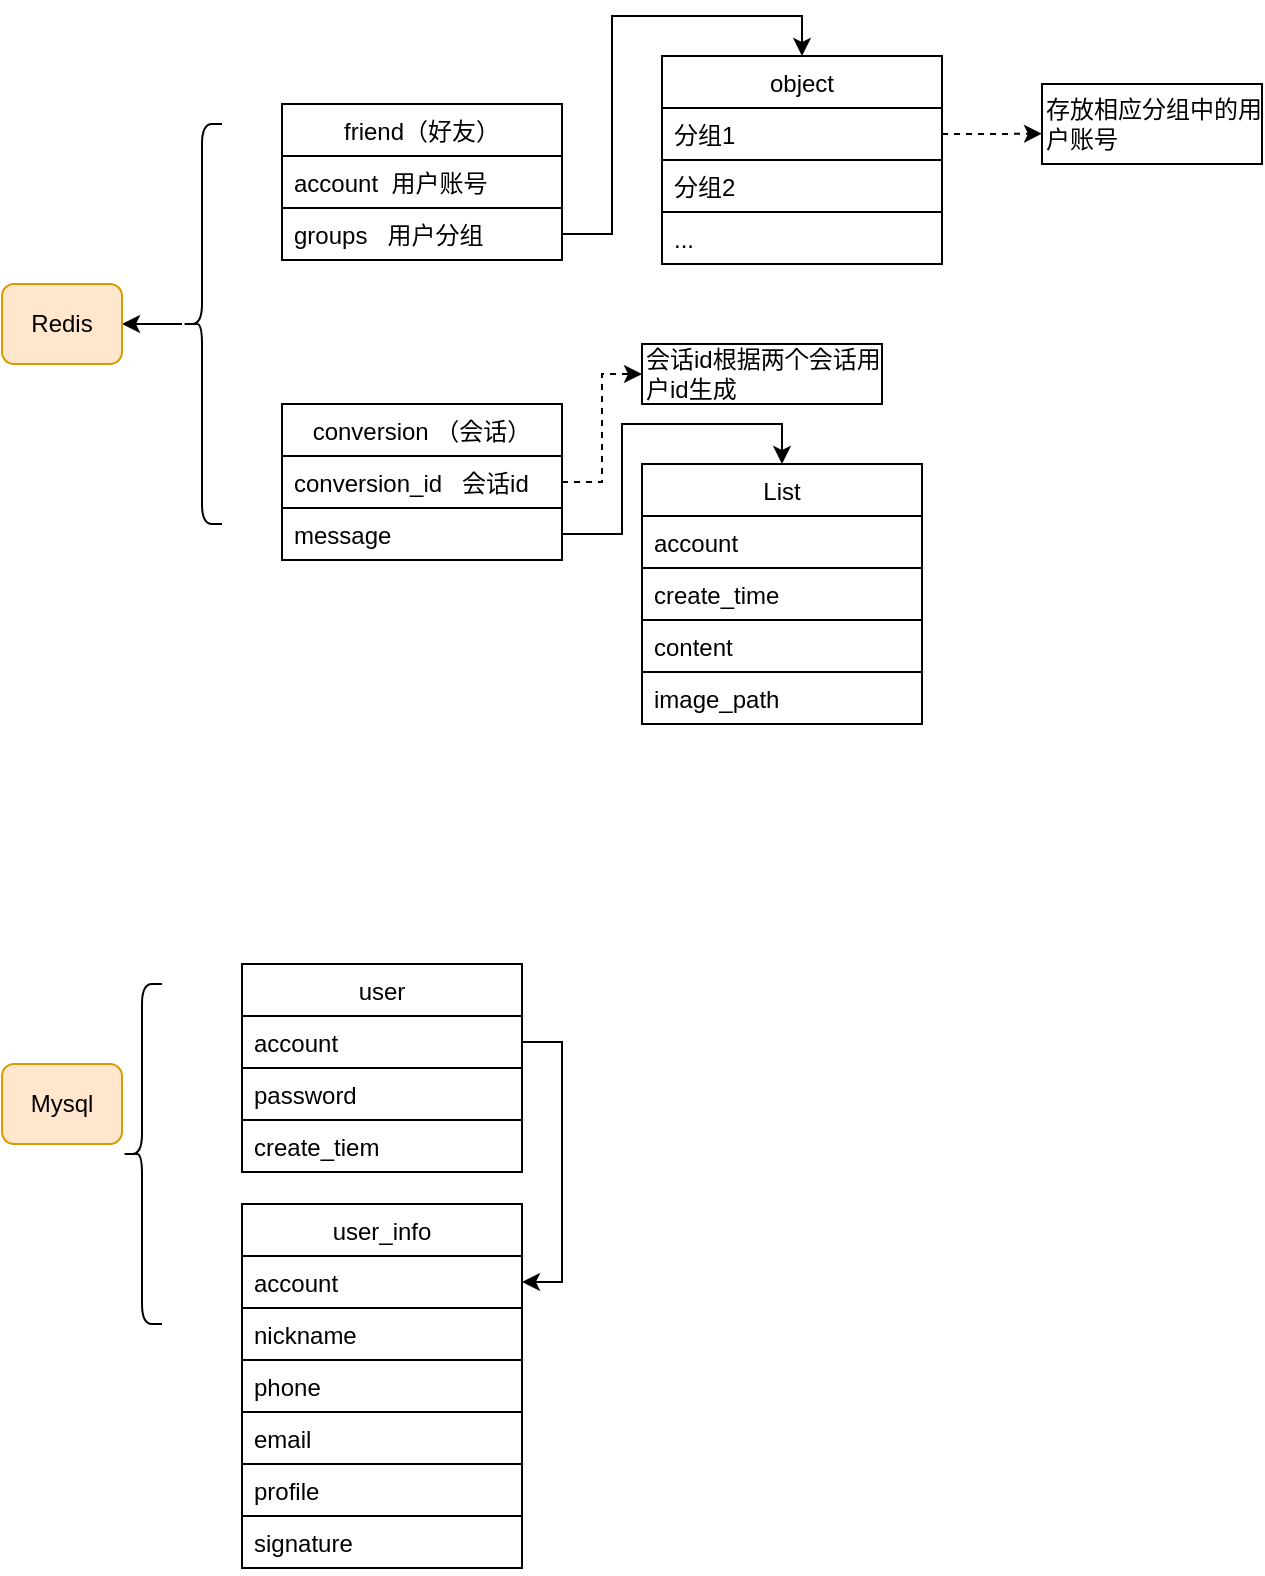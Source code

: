 <mxfile version="15.5.4" type="embed"><diagram id="PBSTSkqSIMbbPuwT83IZ" name="Page-1"><mxGraphModel dx="405" dy="551" grid="1" gridSize="10" guides="1" tooltips="1" connect="1" arrows="1" fold="1" page="1" pageScale="1" pageWidth="850" pageHeight="1100" math="0" shadow="0"><root><mxCell id="0"/><mxCell id="1" parent="0"/><mxCell id="2" value="friend（好友）" style="swimlane;fontStyle=0;childLayout=stackLayout;horizontal=1;startSize=26;fillColor=none;horizontalStack=0;resizeParent=1;resizeParentMax=0;resizeLast=0;collapsible=1;marginBottom=0;" vertex="1" parent="1"><mxGeometry x="260" y="170" width="140" height="78" as="geometry"/></mxCell><mxCell id="3" value="account  用户账号" style="text;strokeColor=none;fillColor=none;align=left;verticalAlign=top;spacingLeft=4;spacingRight=4;overflow=hidden;rotatable=0;points=[[0,0.5],[1,0.5]];portConstraint=eastwest;" vertex="1" parent="2"><mxGeometry y="26" width="140" height="26" as="geometry"/></mxCell><mxCell id="4" value="groups   用户分组" style="text;strokeColor=default;fillColor=none;align=left;verticalAlign=top;spacingLeft=4;spacingRight=4;overflow=hidden;rotatable=0;points=[[0,0.5],[1,0.5]];portConstraint=eastwest;" vertex="1" parent="2"><mxGeometry y="52" width="140" height="26" as="geometry"/></mxCell><mxCell id="8" style="edgeStyle=orthogonalEdgeStyle;rounded=0;orthogonalLoop=1;jettySize=auto;html=1;exitX=1;exitY=0.5;exitDx=0;exitDy=0;entryX=0.5;entryY=0;entryDx=0;entryDy=0;" edge="1" parent="1" source="4" target="20"><mxGeometry relative="1" as="geometry"><mxPoint x="470" y="125" as="targetPoint"/></mxGeometry></mxCell><mxCell id="9" value="conversion （会话）" style="swimlane;fontStyle=0;childLayout=stackLayout;horizontal=1;startSize=26;fillColor=none;horizontalStack=0;resizeParent=1;resizeParentMax=0;resizeLast=0;collapsible=1;marginBottom=0;strokeColor=default;" vertex="1" parent="1"><mxGeometry x="260" y="320" width="140" height="78" as="geometry"/></mxCell><mxCell id="10" value="conversion_id   会话id" style="text;strokeColor=none;fillColor=none;align=left;verticalAlign=top;spacingLeft=4;spacingRight=4;overflow=hidden;rotatable=0;points=[[0,0.5],[1,0.5]];portConstraint=eastwest;" vertex="1" parent="9"><mxGeometry y="26" width="140" height="26" as="geometry"/></mxCell><mxCell id="11" value="message" style="text;strokeColor=default;fillColor=none;align=left;verticalAlign=top;spacingLeft=4;spacingRight=4;overflow=hidden;rotatable=0;points=[[0,0.5],[1,0.5]];portConstraint=eastwest;" vertex="1" parent="9"><mxGeometry y="52" width="140" height="26" as="geometry"/></mxCell><mxCell id="13" style="edgeStyle=orthogonalEdgeStyle;rounded=0;orthogonalLoop=1;jettySize=auto;html=1;exitX=1;exitY=0.5;exitDx=0;exitDy=0;entryX=0.5;entryY=0;entryDx=0;entryDy=0;" edge="1" parent="1" source="11" target="14"><mxGeometry relative="1" as="geometry"><mxPoint x="470" y="385.2" as="targetPoint"/><Array as="points"><mxPoint x="430" y="385"/><mxPoint x="430" y="330"/><mxPoint x="510" y="330"/></Array></mxGeometry></mxCell><mxCell id="14" value="List" style="swimlane;fontStyle=0;childLayout=stackLayout;horizontal=1;startSize=26;fillColor=none;horizontalStack=0;resizeParent=1;resizeParentMax=0;resizeLast=0;collapsible=1;marginBottom=0;strokeColor=default;" vertex="1" parent="1"><mxGeometry x="440" y="350.0" width="140" height="130" as="geometry"/></mxCell><mxCell id="15" value="account" style="text;strokeColor=default;fillColor=none;align=left;verticalAlign=top;spacingLeft=4;spacingRight=4;overflow=hidden;rotatable=0;points=[[0,0.5],[1,0.5]];portConstraint=eastwest;" vertex="1" parent="14"><mxGeometry y="26" width="140" height="26" as="geometry"/></mxCell><mxCell id="16" value="create_time" style="text;strokeColor=none;fillColor=none;align=left;verticalAlign=top;spacingLeft=4;spacingRight=4;overflow=hidden;rotatable=0;points=[[0,0.5],[1,0.5]];portConstraint=eastwest;" vertex="1" parent="14"><mxGeometry y="52" width="140" height="26" as="geometry"/></mxCell><mxCell id="18" value="content" style="text;strokeColor=default;fillColor=none;align=left;verticalAlign=top;spacingLeft=4;spacingRight=4;overflow=hidden;rotatable=0;points=[[0,0.5],[1,0.5]];portConstraint=eastwest;" vertex="1" parent="14"><mxGeometry y="78" width="140" height="26" as="geometry"/></mxCell><mxCell id="19" value="image_path" style="text;strokeColor=default;fillColor=none;align=left;verticalAlign=top;spacingLeft=4;spacingRight=4;overflow=hidden;rotatable=0;points=[[0,0.5],[1,0.5]];portConstraint=eastwest;" vertex="1" parent="14"><mxGeometry y="104" width="140" height="26" as="geometry"/></mxCell><mxCell id="20" value="object" style="swimlane;fontStyle=0;childLayout=stackLayout;horizontal=1;startSize=26;fillColor=none;horizontalStack=0;resizeParent=1;resizeParentMax=0;resizeLast=0;collapsible=1;marginBottom=0;strokeColor=default;" vertex="1" parent="1"><mxGeometry x="450" y="146" width="140" height="104" as="geometry"/></mxCell><mxCell id="21" value="分组1" style="text;align=left;verticalAlign=top;spacingLeft=4;spacingRight=4;overflow=hidden;rotatable=0;points=[[0,0.5],[1,0.5]];portConstraint=eastwest;" vertex="1" parent="20"><mxGeometry y="26" width="140" height="26" as="geometry"/></mxCell><mxCell id="22" value="分组2" style="text;align=left;verticalAlign=top;spacingLeft=4;spacingRight=4;overflow=hidden;rotatable=0;points=[[0,0.5],[1,0.5]];portConstraint=eastwest;strokeColor=default;" vertex="1" parent="20"><mxGeometry y="52" width="140" height="26" as="geometry"/></mxCell><mxCell id="23" value="..." style="text;align=left;verticalAlign=top;spacingLeft=4;spacingRight=4;overflow=hidden;rotatable=0;points=[[0,0.5],[1,0.5]];portConstraint=eastwest;fillColor=default;strokeColor=default;" vertex="1" parent="20"><mxGeometry y="78" width="140" height="26" as="geometry"/></mxCell><mxCell id="24" style="edgeStyle=orthogonalEdgeStyle;rounded=0;orthogonalLoop=1;jettySize=auto;html=1;exitX=1;exitY=0.5;exitDx=0;exitDy=0;dashed=1;" edge="1" parent="1" source="21"><mxGeometry relative="1" as="geometry"><mxPoint x="640" y="184.833" as="targetPoint"/></mxGeometry></mxCell><mxCell id="25" value="存放相应分组中的用户账号" style="rounded=0;whiteSpace=wrap;html=1;strokeColor=default;fillColor=default;align=left;" vertex="1" parent="1"><mxGeometry x="640" y="160" width="110" height="40" as="geometry"/></mxCell><mxCell id="26" style="edgeStyle=orthogonalEdgeStyle;rounded=0;orthogonalLoop=1;jettySize=auto;html=1;exitX=1;exitY=0.5;exitDx=0;exitDy=0;dashed=1;entryX=0;entryY=0.5;entryDx=0;entryDy=0;" edge="1" parent="1" source="10" target="27"><mxGeometry relative="1" as="geometry"><mxPoint x="440" y="359" as="targetPoint"/></mxGeometry></mxCell><mxCell id="27" value="会话id根据两个会话用户id生成" style="rounded=0;whiteSpace=wrap;html=1;strokeColor=default;fillColor=default;align=left;" vertex="1" parent="1"><mxGeometry x="440" y="290" width="120" height="30" as="geometry"/></mxCell><mxCell id="32" value="" style="edgeStyle=orthogonalEdgeStyle;rounded=0;orthogonalLoop=1;jettySize=auto;html=1;" edge="1" parent="1" source="28" target="31"><mxGeometry relative="1" as="geometry"/></mxCell><mxCell id="28" value="" style="shape=curlyBracket;whiteSpace=wrap;html=1;rounded=1;strokeColor=default;fillColor=default;align=left;" vertex="1" parent="1"><mxGeometry x="210" y="180" width="20" height="200" as="geometry"/></mxCell><mxCell id="31" value="Redis" style="whiteSpace=wrap;html=1;rounded=1;align=center;strokeColor=#d79b00;fillColor=#ffe6cc;" vertex="1" parent="1"><mxGeometry x="120" y="260" width="60" height="40" as="geometry"/></mxCell><mxCell id="33" value="Mysql" style="whiteSpace=wrap;html=1;rounded=1;align=center;strokeColor=#d79b00;fillColor=#ffe6cc;" vertex="1" parent="1"><mxGeometry x="120" y="650" width="60" height="40" as="geometry"/></mxCell><mxCell id="34" value="user" style="swimlane;fontStyle=0;childLayout=stackLayout;horizontal=1;startSize=26;fillColor=none;horizontalStack=0;resizeParent=1;resizeParentMax=0;resizeLast=0;collapsible=1;marginBottom=0;strokeColor=default;align=center;" vertex="1" parent="1"><mxGeometry x="240" y="600" width="140" height="104" as="geometry"/></mxCell><mxCell id="35" value="account" style="text;strokeColor=default;fillColor=none;align=left;verticalAlign=top;spacingLeft=4;spacingRight=4;overflow=hidden;rotatable=0;points=[[0,0.5],[1,0.5]];portConstraint=eastwest;" vertex="1" parent="34"><mxGeometry y="26" width="140" height="26" as="geometry"/></mxCell><mxCell id="36" value="password" style="text;strokeColor=default;fillColor=none;align=left;verticalAlign=top;spacingLeft=4;spacingRight=4;overflow=hidden;rotatable=0;points=[[0,0.5],[1,0.5]];portConstraint=eastwest;" vertex="1" parent="34"><mxGeometry y="52" width="140" height="26" as="geometry"/></mxCell><mxCell id="37" value="create_tiem" style="text;strokeColor=default;fillColor=none;align=left;verticalAlign=top;spacingLeft=4;spacingRight=4;overflow=hidden;rotatable=0;points=[[0,0.5],[1,0.5]];portConstraint=eastwest;" vertex="1" parent="34"><mxGeometry y="78" width="140" height="26" as="geometry"/></mxCell><mxCell id="38" value="user_info" style="swimlane;fontStyle=0;childLayout=stackLayout;horizontal=1;startSize=26;fillColor=none;horizontalStack=0;resizeParent=1;resizeParentMax=0;resizeLast=0;collapsible=1;marginBottom=0;strokeColor=default;align=center;" vertex="1" parent="1"><mxGeometry x="240" y="720" width="140" height="182" as="geometry"/></mxCell><mxCell id="39" value="account" style="text;strokeColor=default;fillColor=none;align=left;verticalAlign=top;spacingLeft=4;spacingRight=4;overflow=hidden;rotatable=0;points=[[0,0.5],[1,0.5]];portConstraint=eastwest;" vertex="1" parent="38"><mxGeometry y="26" width="140" height="26" as="geometry"/></mxCell><mxCell id="40" value="nickname" style="text;strokeColor=default;fillColor=none;align=left;verticalAlign=top;spacingLeft=4;spacingRight=4;overflow=hidden;rotatable=0;points=[[0,0.5],[1,0.5]];portConstraint=eastwest;" vertex="1" parent="38"><mxGeometry y="52" width="140" height="26" as="geometry"/></mxCell><mxCell id="42" value="phone" style="text;strokeColor=default;fillColor=none;align=left;verticalAlign=top;spacingLeft=4;spacingRight=4;overflow=hidden;rotatable=0;points=[[0,0.5],[1,0.5]];portConstraint=eastwest;" vertex="1" parent="38"><mxGeometry y="78" width="140" height="26" as="geometry"/></mxCell><mxCell id="43" value="email" style="text;strokeColor=default;fillColor=none;align=left;verticalAlign=top;spacingLeft=4;spacingRight=4;overflow=hidden;rotatable=0;points=[[0,0.5],[1,0.5]];portConstraint=eastwest;" vertex="1" parent="38"><mxGeometry y="104" width="140" height="26" as="geometry"/></mxCell><mxCell id="44" value="profile" style="text;strokeColor=default;fillColor=none;align=left;verticalAlign=top;spacingLeft=4;spacingRight=4;overflow=hidden;rotatable=0;points=[[0,0.5],[1,0.5]];portConstraint=eastwest;" vertex="1" parent="38"><mxGeometry y="130" width="140" height="26" as="geometry"/></mxCell><mxCell id="41" value="signature" style="text;strokeColor=default;fillColor=none;align=left;verticalAlign=top;spacingLeft=4;spacingRight=4;overflow=hidden;rotatable=0;points=[[0,0.5],[1,0.5]];portConstraint=eastwest;" vertex="1" parent="38"><mxGeometry y="156" width="140" height="26" as="geometry"/></mxCell><mxCell id="45" style="edgeStyle=orthogonalEdgeStyle;rounded=0;orthogonalLoop=1;jettySize=auto;html=1;exitX=1;exitY=0.5;exitDx=0;exitDy=0;entryX=1;entryY=0.5;entryDx=0;entryDy=0;" edge="1" parent="1" source="35" target="39"><mxGeometry relative="1" as="geometry"/></mxCell><mxCell id="46" value="" style="shape=curlyBracket;whiteSpace=wrap;html=1;rounded=1;strokeColor=default;fillColor=default;align=center;" vertex="1" parent="1"><mxGeometry x="180" y="610" width="20" height="170" as="geometry"/></mxCell></root></mxGraphModel></diagram></mxfile>
